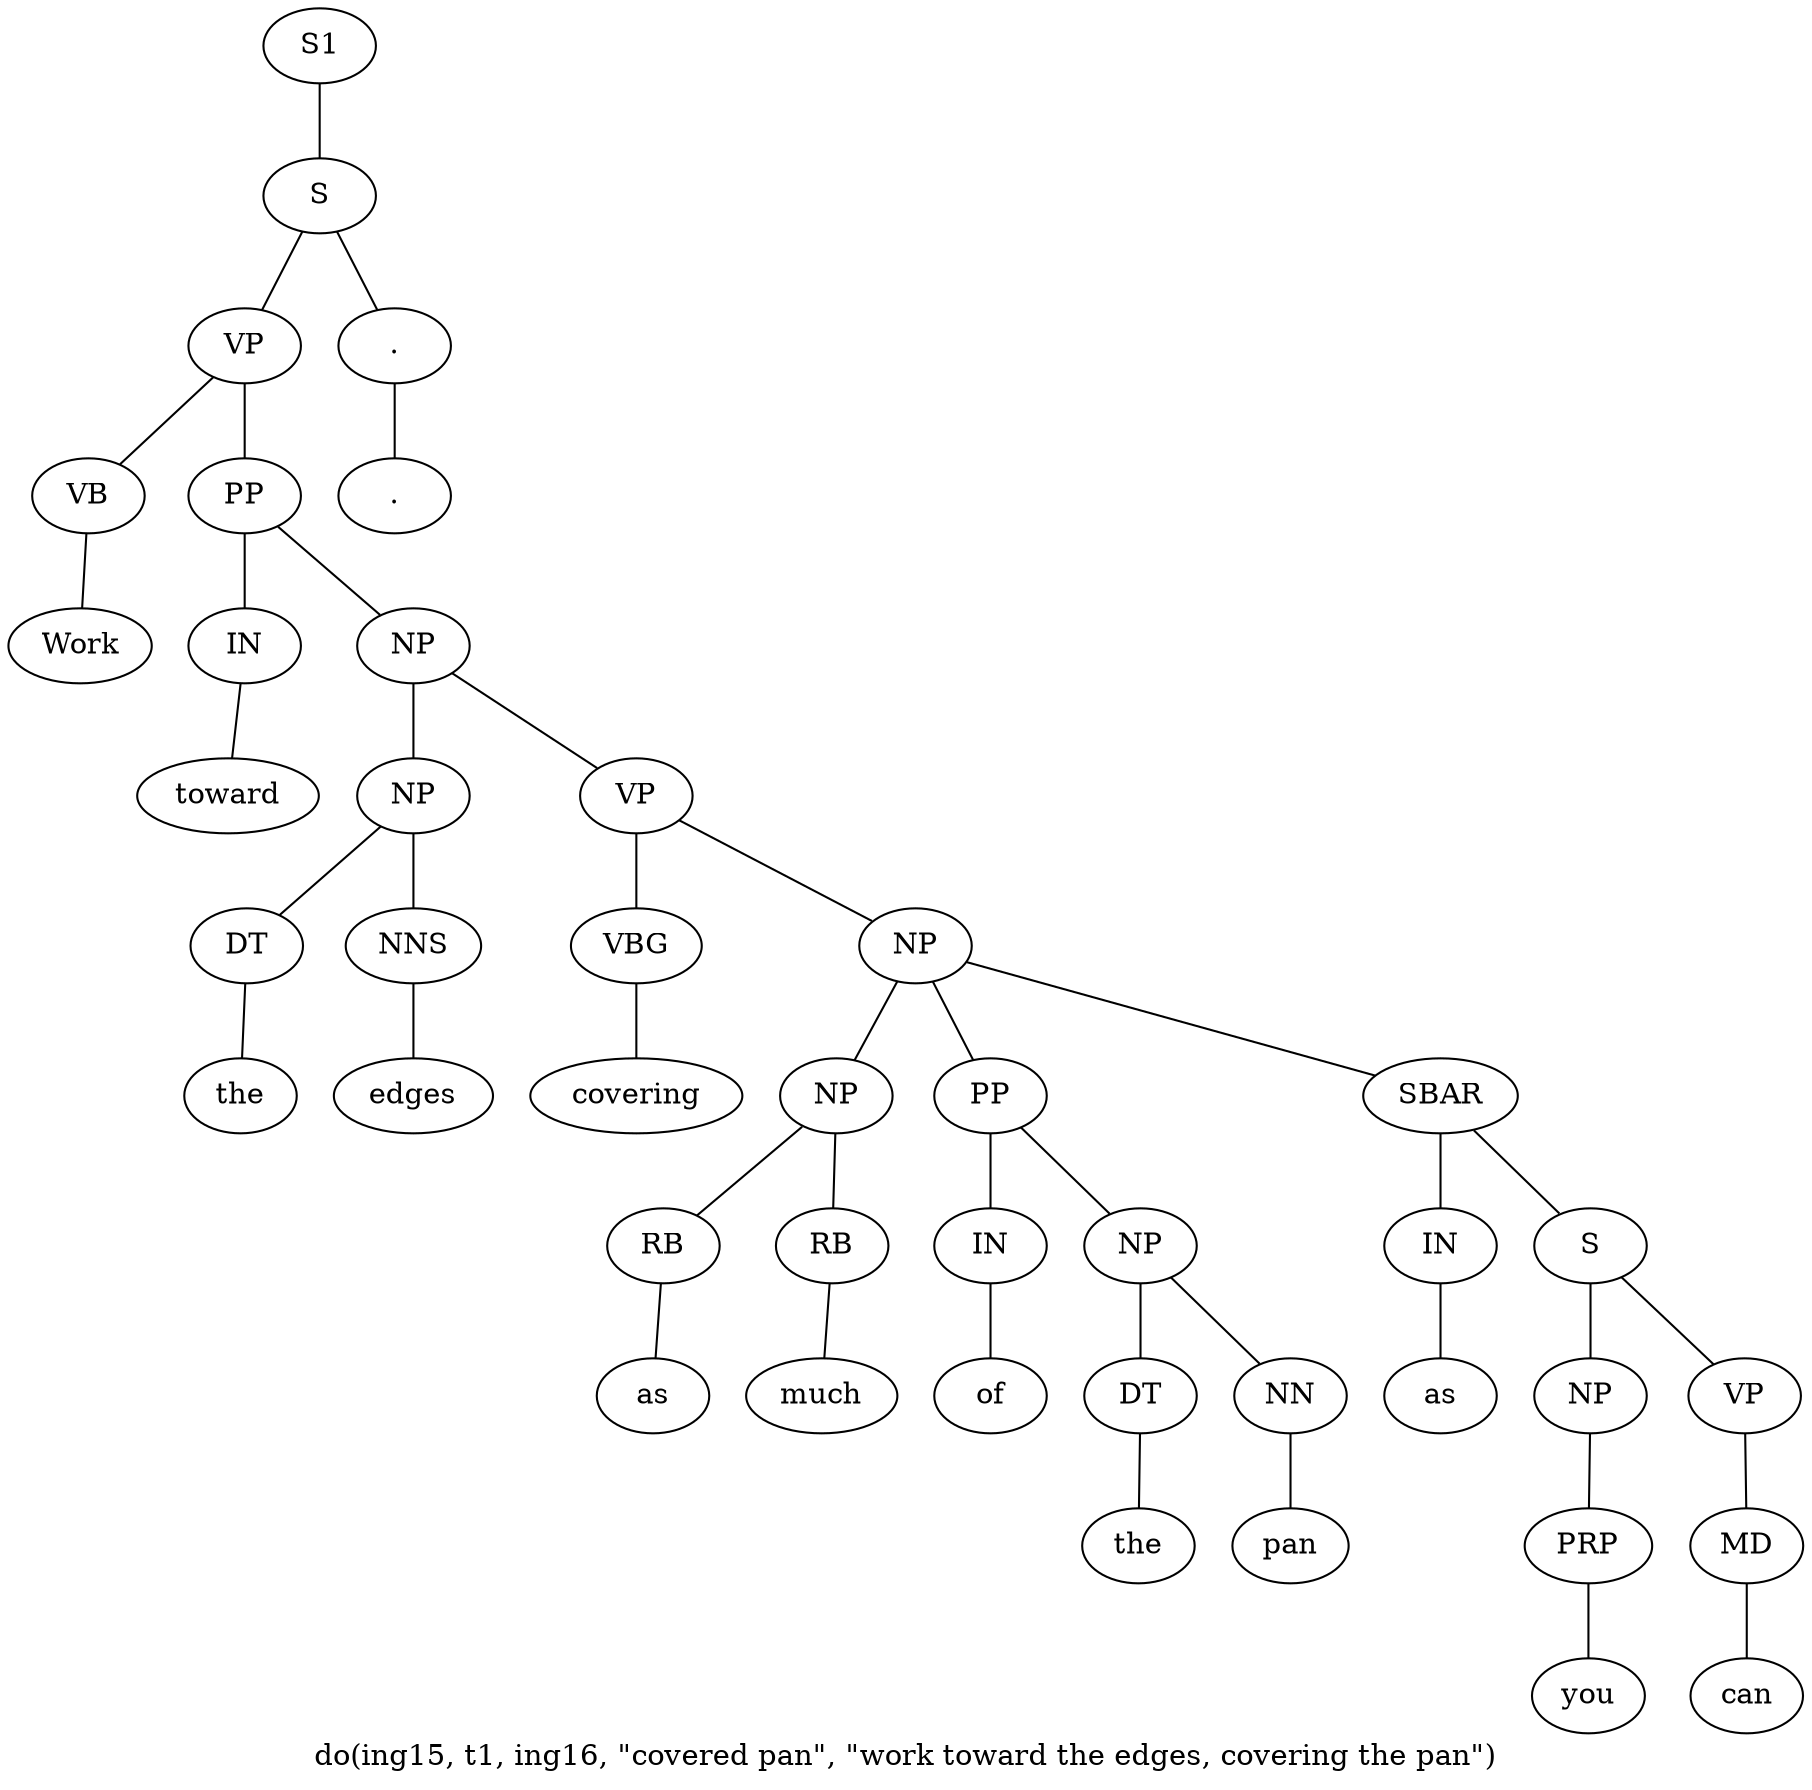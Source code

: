 graph SyntaxGraph {
	label = "do(ing15, t1, ing16, \"covered pan\", \"work toward the edges, covering the pan\")";
	Node0 [label="S1"];
	Node1 [label="S"];
	Node2 [label="VP"];
	Node3 [label="VB"];
	Node4 [label="Work"];
	Node5 [label="PP"];
	Node6 [label="IN"];
	Node7 [label="toward"];
	Node8 [label="NP"];
	Node9 [label="NP"];
	Node10 [label="DT"];
	Node11 [label="the"];
	Node12 [label="NNS"];
	Node13 [label="edges"];
	Node14 [label="VP"];
	Node15 [label="VBG"];
	Node16 [label="covering"];
	Node17 [label="NP"];
	Node18 [label="NP"];
	Node19 [label="RB"];
	Node20 [label="as"];
	Node21 [label="RB"];
	Node22 [label="much"];
	Node23 [label="PP"];
	Node24 [label="IN"];
	Node25 [label="of"];
	Node26 [label="NP"];
	Node27 [label="DT"];
	Node28 [label="the"];
	Node29 [label="NN"];
	Node30 [label="pan"];
	Node31 [label="SBAR"];
	Node32 [label="IN"];
	Node33 [label="as"];
	Node34 [label="S"];
	Node35 [label="NP"];
	Node36 [label="PRP"];
	Node37 [label="you"];
	Node38 [label="VP"];
	Node39 [label="MD"];
	Node40 [label="can"];
	Node41 [label="."];
	Node42 [label="."];

	Node0 -- Node1;
	Node1 -- Node2;
	Node1 -- Node41;
	Node2 -- Node3;
	Node2 -- Node5;
	Node3 -- Node4;
	Node5 -- Node6;
	Node5 -- Node8;
	Node6 -- Node7;
	Node8 -- Node9;
	Node8 -- Node14;
	Node9 -- Node10;
	Node9 -- Node12;
	Node10 -- Node11;
	Node12 -- Node13;
	Node14 -- Node15;
	Node14 -- Node17;
	Node15 -- Node16;
	Node17 -- Node18;
	Node17 -- Node23;
	Node17 -- Node31;
	Node18 -- Node19;
	Node18 -- Node21;
	Node19 -- Node20;
	Node21 -- Node22;
	Node23 -- Node24;
	Node23 -- Node26;
	Node24 -- Node25;
	Node26 -- Node27;
	Node26 -- Node29;
	Node27 -- Node28;
	Node29 -- Node30;
	Node31 -- Node32;
	Node31 -- Node34;
	Node32 -- Node33;
	Node34 -- Node35;
	Node34 -- Node38;
	Node35 -- Node36;
	Node36 -- Node37;
	Node38 -- Node39;
	Node39 -- Node40;
	Node41 -- Node42;
}